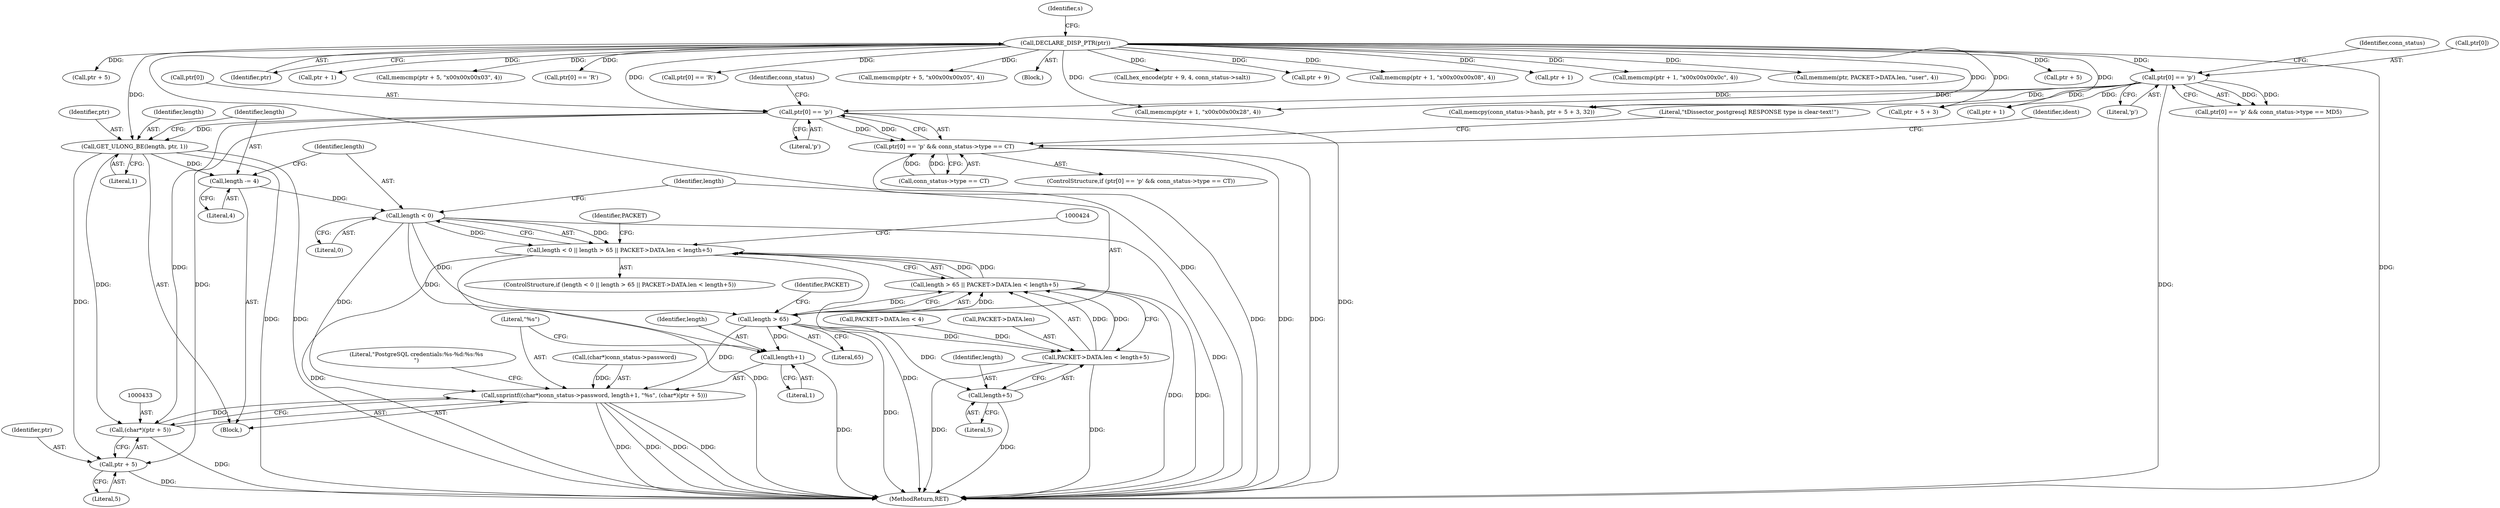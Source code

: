 digraph "0_ettercap_e3abe7d7585ecc420a7cab73313216613aadad5a@array" {
"1000376" [label="(Call,ptr[0] == 'p')"];
"1000286" [label="(Call,ptr[0] == 'p')"];
"1000114" [label="(Call,DECLARE_DISP_PTR(ptr))"];
"1000375" [label="(Call,ptr[0] == 'p' && conn_status->type == CT)"];
"1000390" [label="(Call,GET_ULONG_BE(length, ptr, 1))"];
"1000394" [label="(Call,length -= 4)"];
"1000399" [label="(Call,length < 0)"];
"1000398" [label="(Call,length < 0 || length > 65 || PACKET->DATA.len < length+5)"];
"1000403" [label="(Call,length > 65)"];
"1000402" [label="(Call,length > 65 || PACKET->DATA.len < length+5)"];
"1000406" [label="(Call,PACKET->DATA.len < length+5)"];
"1000412" [label="(Call,length+5)"];
"1000422" [label="(Call,snprintf((char*)conn_status->password, length+1, \"%s\", (char*)(ptr + 5)))"];
"1000428" [label="(Call,length+1)"];
"1000432" [label="(Call,(char*)(ptr + 5))"];
"1000434" [label="(Call,ptr + 5)"];
"1000570" [label="(Call,ptr + 5)"];
"1000520" [label="(Call,ptr + 5)"];
"1000400" [label="(Identifier,length)"];
"1000438" [label="(Literal,\"PostgreSQL credentials:%s-%d:%s:%s\n\")"];
"1000409" [label="(Identifier,PACKET)"];
"1000114" [label="(Call,DECLARE_DISP_PTR(ptr))"];
"1000285" [label="(Call,ptr[0] == 'p' && conn_status->type == MD5)"];
"1000592" [label="(MethodReturn,RET)"];
"1000589" [label="(Identifier,ident)"];
"1000141" [label="(Call,PACKET->DATA.len < 4)"];
"1000436" [label="(Literal,5)"];
"1000389" [label="(Literal,\"\tDissector_postgresql RESPONSE type is clear-text!\")"];
"1000324" [label="(Call,memcpy(conn_status->hash, ptr + 5 + 3, 32))"];
"1000118" [label="(Identifier,s)"];
"1000435" [label="(Identifier,ptr)"];
"1000383" [label="(Identifier,conn_status)"];
"1000390" [label="(Call,GET_ULONG_BE(length, ptr, 1))"];
"1000286" [label="(Call,ptr[0] == 'p')"];
"1000406" [label="(Call,PACKET->DATA.len < length+5)"];
"1000399" [label="(Call,length < 0)"];
"1000115" [label="(Identifier,ptr)"];
"1000513" [label="(Call,ptr + 1)"];
"1000380" [label="(Literal,'p')"];
"1000569" [label="(Call,memcmp(ptr + 5, \"\x00\x00\x00\x03\", 4))"];
"1000381" [label="(Call,conn_status->type == CT)"];
"1000386" [label="(Block,)"];
"1000429" [label="(Identifier,length)"];
"1000377" [label="(Call,ptr[0])"];
"1000505" [label="(Call,ptr[0] == 'R')"];
"1000417" [label="(Identifier,PACKET)"];
"1000395" [label="(Identifier,length)"];
"1000392" [label="(Identifier,ptr)"];
"1000397" [label="(ControlStructure,if (length < 0 || length > 65 || PACKET->DATA.len < length+5))"];
"1000402" [label="(Call,length > 65 || PACKET->DATA.len < length+5)"];
"1000374" [label="(ControlStructure,if (ptr[0] == 'p' && conn_status->type == CT))"];
"1000328" [label="(Call,ptr + 5 + 3)"];
"1000428" [label="(Call,length+1)"];
"1000376" [label="(Call,ptr[0] == 'p')"];
"1000375" [label="(Call,ptr[0] == 'p' && conn_status->type == CT)"];
"1000555" [label="(Call,ptr[0] == 'R')"];
"1000301" [label="(Call,ptr + 1)"];
"1000405" [label="(Literal,65)"];
"1000407" [label="(Call,PACKET->DATA.len)"];
"1000413" [label="(Identifier,length)"];
"1000290" [label="(Literal,'p')"];
"1000432" [label="(Call,(char*)(ptr + 5))"];
"1000431" [label="(Literal,\"%s\")"];
"1000519" [label="(Call,memcmp(ptr + 5, \"\x00\x00\x00\x05\", 4))"];
"1000423" [label="(Call,(char*)conn_status->password)"];
"1000113" [label="(Block,)"];
"1000300" [label="(Call,memcmp(ptr + 1, \"\x00\x00\x00\x28\", 4))"];
"1000287" [label="(Call,ptr[0])"];
"1000293" [label="(Identifier,conn_status)"];
"1000538" [label="(Call,hex_encode(ptr + 9, 4, conn_status->salt))"];
"1000539" [label="(Call,ptr + 9)"];
"1000412" [label="(Call,length+5)"];
"1000430" [label="(Literal,1)"];
"1000434" [label="(Call,ptr + 5)"];
"1000396" [label="(Literal,4)"];
"1000398" [label="(Call,length < 0 || length > 65 || PACKET->DATA.len < length+5)"];
"1000401" [label="(Literal,0)"];
"1000422" [label="(Call,snprintf((char*)conn_status->password, length+1, \"%s\", (char*)(ptr + 5)))"];
"1000393" [label="(Literal,1)"];
"1000562" [label="(Call,memcmp(ptr + 1, \"\x00\x00\x00\x08\", 4))"];
"1000563" [label="(Call,ptr + 1)"];
"1000394" [label="(Call,length -= 4)"];
"1000404" [label="(Identifier,length)"];
"1000512" [label="(Call,memcmp(ptr + 1, \"\x00\x00\x00\x0c\", 4))"];
"1000169" [label="(Call,memmem(ptr, PACKET->DATA.len, \"user\", 4))"];
"1000403" [label="(Call,length > 65)"];
"1000391" [label="(Identifier,length)"];
"1000414" [label="(Literal,5)"];
"1000376" -> "1000375"  [label="AST: "];
"1000376" -> "1000380"  [label="CFG: "];
"1000377" -> "1000376"  [label="AST: "];
"1000380" -> "1000376"  [label="AST: "];
"1000383" -> "1000376"  [label="CFG: "];
"1000375" -> "1000376"  [label="CFG: "];
"1000376" -> "1000592"  [label="DDG: "];
"1000376" -> "1000375"  [label="DDG: "];
"1000376" -> "1000375"  [label="DDG: "];
"1000286" -> "1000376"  [label="DDG: "];
"1000114" -> "1000376"  [label="DDG: "];
"1000376" -> "1000390"  [label="DDG: "];
"1000376" -> "1000432"  [label="DDG: "];
"1000376" -> "1000434"  [label="DDG: "];
"1000286" -> "1000285"  [label="AST: "];
"1000286" -> "1000290"  [label="CFG: "];
"1000287" -> "1000286"  [label="AST: "];
"1000290" -> "1000286"  [label="AST: "];
"1000293" -> "1000286"  [label="CFG: "];
"1000285" -> "1000286"  [label="CFG: "];
"1000286" -> "1000592"  [label="DDG: "];
"1000286" -> "1000285"  [label="DDG: "];
"1000286" -> "1000285"  [label="DDG: "];
"1000114" -> "1000286"  [label="DDG: "];
"1000286" -> "1000300"  [label="DDG: "];
"1000286" -> "1000301"  [label="DDG: "];
"1000286" -> "1000324"  [label="DDG: "];
"1000286" -> "1000328"  [label="DDG: "];
"1000114" -> "1000113"  [label="AST: "];
"1000114" -> "1000115"  [label="CFG: "];
"1000115" -> "1000114"  [label="AST: "];
"1000118" -> "1000114"  [label="CFG: "];
"1000114" -> "1000592"  [label="DDG: "];
"1000114" -> "1000592"  [label="DDG: "];
"1000114" -> "1000169"  [label="DDG: "];
"1000114" -> "1000300"  [label="DDG: "];
"1000114" -> "1000301"  [label="DDG: "];
"1000114" -> "1000324"  [label="DDG: "];
"1000114" -> "1000328"  [label="DDG: "];
"1000114" -> "1000390"  [label="DDG: "];
"1000114" -> "1000505"  [label="DDG: "];
"1000114" -> "1000512"  [label="DDG: "];
"1000114" -> "1000513"  [label="DDG: "];
"1000114" -> "1000519"  [label="DDG: "];
"1000114" -> "1000520"  [label="DDG: "];
"1000114" -> "1000538"  [label="DDG: "];
"1000114" -> "1000539"  [label="DDG: "];
"1000114" -> "1000555"  [label="DDG: "];
"1000114" -> "1000562"  [label="DDG: "];
"1000114" -> "1000563"  [label="DDG: "];
"1000114" -> "1000569"  [label="DDG: "];
"1000114" -> "1000570"  [label="DDG: "];
"1000375" -> "1000374"  [label="AST: "];
"1000375" -> "1000381"  [label="CFG: "];
"1000381" -> "1000375"  [label="AST: "];
"1000389" -> "1000375"  [label="CFG: "];
"1000589" -> "1000375"  [label="CFG: "];
"1000375" -> "1000592"  [label="DDG: "];
"1000375" -> "1000592"  [label="DDG: "];
"1000375" -> "1000592"  [label="DDG: "];
"1000381" -> "1000375"  [label="DDG: "];
"1000381" -> "1000375"  [label="DDG: "];
"1000390" -> "1000386"  [label="AST: "];
"1000390" -> "1000393"  [label="CFG: "];
"1000391" -> "1000390"  [label="AST: "];
"1000392" -> "1000390"  [label="AST: "];
"1000393" -> "1000390"  [label="AST: "];
"1000395" -> "1000390"  [label="CFG: "];
"1000390" -> "1000592"  [label="DDG: "];
"1000390" -> "1000592"  [label="DDG: "];
"1000390" -> "1000394"  [label="DDG: "];
"1000390" -> "1000432"  [label="DDG: "];
"1000390" -> "1000434"  [label="DDG: "];
"1000394" -> "1000386"  [label="AST: "];
"1000394" -> "1000396"  [label="CFG: "];
"1000395" -> "1000394"  [label="AST: "];
"1000396" -> "1000394"  [label="AST: "];
"1000400" -> "1000394"  [label="CFG: "];
"1000394" -> "1000399"  [label="DDG: "];
"1000399" -> "1000398"  [label="AST: "];
"1000399" -> "1000401"  [label="CFG: "];
"1000400" -> "1000399"  [label="AST: "];
"1000401" -> "1000399"  [label="AST: "];
"1000404" -> "1000399"  [label="CFG: "];
"1000398" -> "1000399"  [label="CFG: "];
"1000399" -> "1000592"  [label="DDG: "];
"1000399" -> "1000398"  [label="DDG: "];
"1000399" -> "1000398"  [label="DDG: "];
"1000399" -> "1000403"  [label="DDG: "];
"1000399" -> "1000422"  [label="DDG: "];
"1000399" -> "1000428"  [label="DDG: "];
"1000398" -> "1000397"  [label="AST: "];
"1000398" -> "1000402"  [label="CFG: "];
"1000402" -> "1000398"  [label="AST: "];
"1000417" -> "1000398"  [label="CFG: "];
"1000424" -> "1000398"  [label="CFG: "];
"1000398" -> "1000592"  [label="DDG: "];
"1000398" -> "1000592"  [label="DDG: "];
"1000398" -> "1000592"  [label="DDG: "];
"1000402" -> "1000398"  [label="DDG: "];
"1000402" -> "1000398"  [label="DDG: "];
"1000403" -> "1000402"  [label="AST: "];
"1000403" -> "1000405"  [label="CFG: "];
"1000404" -> "1000403"  [label="AST: "];
"1000405" -> "1000403"  [label="AST: "];
"1000409" -> "1000403"  [label="CFG: "];
"1000402" -> "1000403"  [label="CFG: "];
"1000403" -> "1000592"  [label="DDG: "];
"1000403" -> "1000402"  [label="DDG: "];
"1000403" -> "1000402"  [label="DDG: "];
"1000403" -> "1000406"  [label="DDG: "];
"1000403" -> "1000412"  [label="DDG: "];
"1000403" -> "1000422"  [label="DDG: "];
"1000403" -> "1000428"  [label="DDG: "];
"1000402" -> "1000406"  [label="CFG: "];
"1000406" -> "1000402"  [label="AST: "];
"1000402" -> "1000592"  [label="DDG: "];
"1000402" -> "1000592"  [label="DDG: "];
"1000406" -> "1000402"  [label="DDG: "];
"1000406" -> "1000402"  [label="DDG: "];
"1000406" -> "1000412"  [label="CFG: "];
"1000407" -> "1000406"  [label="AST: "];
"1000412" -> "1000406"  [label="AST: "];
"1000406" -> "1000592"  [label="DDG: "];
"1000406" -> "1000592"  [label="DDG: "];
"1000141" -> "1000406"  [label="DDG: "];
"1000412" -> "1000414"  [label="CFG: "];
"1000413" -> "1000412"  [label="AST: "];
"1000414" -> "1000412"  [label="AST: "];
"1000412" -> "1000592"  [label="DDG: "];
"1000422" -> "1000386"  [label="AST: "];
"1000422" -> "1000432"  [label="CFG: "];
"1000423" -> "1000422"  [label="AST: "];
"1000428" -> "1000422"  [label="AST: "];
"1000431" -> "1000422"  [label="AST: "];
"1000432" -> "1000422"  [label="AST: "];
"1000438" -> "1000422"  [label="CFG: "];
"1000422" -> "1000592"  [label="DDG: "];
"1000422" -> "1000592"  [label="DDG: "];
"1000422" -> "1000592"  [label="DDG: "];
"1000422" -> "1000592"  [label="DDG: "];
"1000423" -> "1000422"  [label="DDG: "];
"1000432" -> "1000422"  [label="DDG: "];
"1000428" -> "1000430"  [label="CFG: "];
"1000429" -> "1000428"  [label="AST: "];
"1000430" -> "1000428"  [label="AST: "];
"1000431" -> "1000428"  [label="CFG: "];
"1000428" -> "1000592"  [label="DDG: "];
"1000432" -> "1000434"  [label="CFG: "];
"1000433" -> "1000432"  [label="AST: "];
"1000434" -> "1000432"  [label="AST: "];
"1000432" -> "1000592"  [label="DDG: "];
"1000434" -> "1000436"  [label="CFG: "];
"1000435" -> "1000434"  [label="AST: "];
"1000436" -> "1000434"  [label="AST: "];
"1000434" -> "1000592"  [label="DDG: "];
}
